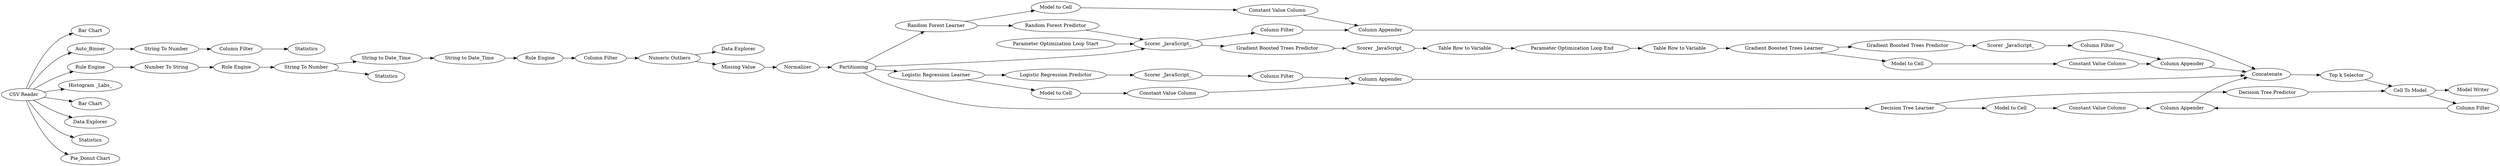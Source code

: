 digraph {
	762 -> 77
	98 -> 34
	727 -> 729
	807 -> 809
	756 -> 759
	97 -> 99
	795 -> 4
	802 -> 794
	758 -> 769
	796 -> 764
	713 -> 708
	789 -> 772
	785 -> 768
	719 -> 768
	802 -> 806
	776 -> 763
	807 -> 37
	37 -> 41
	788 -> 772
	763 -> 728
	762 -> 805
	772 -> 768
	773 -> 774
	715 -> 719
	760 -> 768
	712 -> 718
	765 -> 771
	762 -> 804
	712 -> 713
	766 -> 773
	775 -> 727
	99 -> 98
	40 -> 773
	728 -> 785
	716 -> 719
	762 -> 799
	705 -> 760
	757 -> 758
	768 -> 770
	744 -> 773
	706 -> 760
	762 -> 9
	775 -> 776
	729 -> 785
	774 -> 721
	708 -> 716
	745 -> 784
	758 -> 705
	756 -> 757
	794 -> 795
	718 -> 715
	40 -> 765
	765 -> 766
	41 -> 40
	762 -> 796
	762 -> 74
	4 -> 761
	773 -> 789
	40 -> 756
	784 -> 775
	764 -> 800
	783 -> 745
	721 -> 783
	771 -> 788
	759 -> 706
	762 -> 97
	770 -> 758
	40 -> 712
	800 -> 802
	761 -> 807
	784 [label="Table Row to Variable"]
	789 [label="Column Filter"]
	758 [label="Cell To Model"]
	774 [label="Gradient Boosted Trees Predictor"]
	705 [label="Column Filter"]
	795 [label="String to Date_Time"]
	9 [label=Statistics]
	97 [label=Auto_Binner]
	74 [label="Pie_Donut Chart"]
	762 [label="CSV Reader"]
	761 [label="Column Filter"]
	729 [label="Constant Value Column"]
	756 [label="Decision Tree Learner"]
	764 [label="Number To String"]
	41 [label=Normalizer]
	98 [label="Column Filter"]
	802 [label="String To Number"]
	775 [label="Gradient Boosted Trees Learner"]
	773 [label="Scorer _JavaScript_"]
	800 [label="Rule Engine"]
	770 [label="Top k Selector"]
	794 [label="String to Date_Time"]
	708 [label="Scorer _JavaScript_"]
	785 [label="Column Appender"]
	744 [label="Parameter Optimization Loop Start"]
	768 [label=Concatenate]
	765 [label="Random Forest Learner"]
	716 [label="Column Filter"]
	718 [label="Model to Cell"]
	4 [label="Rule Engine"]
	715 [label="Constant Value Column"]
	77 [label="Bar Chart"]
	805 [label="Histogram _Labs_"]
	771 [label="Model to Cell"]
	806 [label=Statistics]
	712 [label="Logistic Regression Learner"]
	757 [label="Decision Tree Predictor"]
	763 [label="Scorer _JavaScript_"]
	799 [label="Data Explorer"]
	796 [label="Rule Engine"]
	783 [label="Table Row to Variable"]
	745 [label="Parameter Optimization Loop End"]
	99 [label="String To Number"]
	728 [label="Column Filter"]
	776 [label="Gradient Boosted Trees Predictor"]
	766 [label="Random Forest Predictor"]
	34 [label=Statistics]
	760 [label="Column Appender"]
	772 [label="Column Appender"]
	769 [label="Model Writer"]
	807 [label="Numeric Outliers"]
	759 [label="Model to Cell"]
	809 [label="Data Explorer"]
	727 [label="Model to Cell"]
	713 [label="Logistic Regression Predictor"]
	804 [label="Bar Chart"]
	788 [label="Constant Value Column"]
	40 [label=Partitioning]
	706 [label="Constant Value Column"]
	719 [label="Column Appender"]
	37 [label="Missing Value"]
	721 [label="Scorer _JavaScript_"]
	rankdir=LR
}
